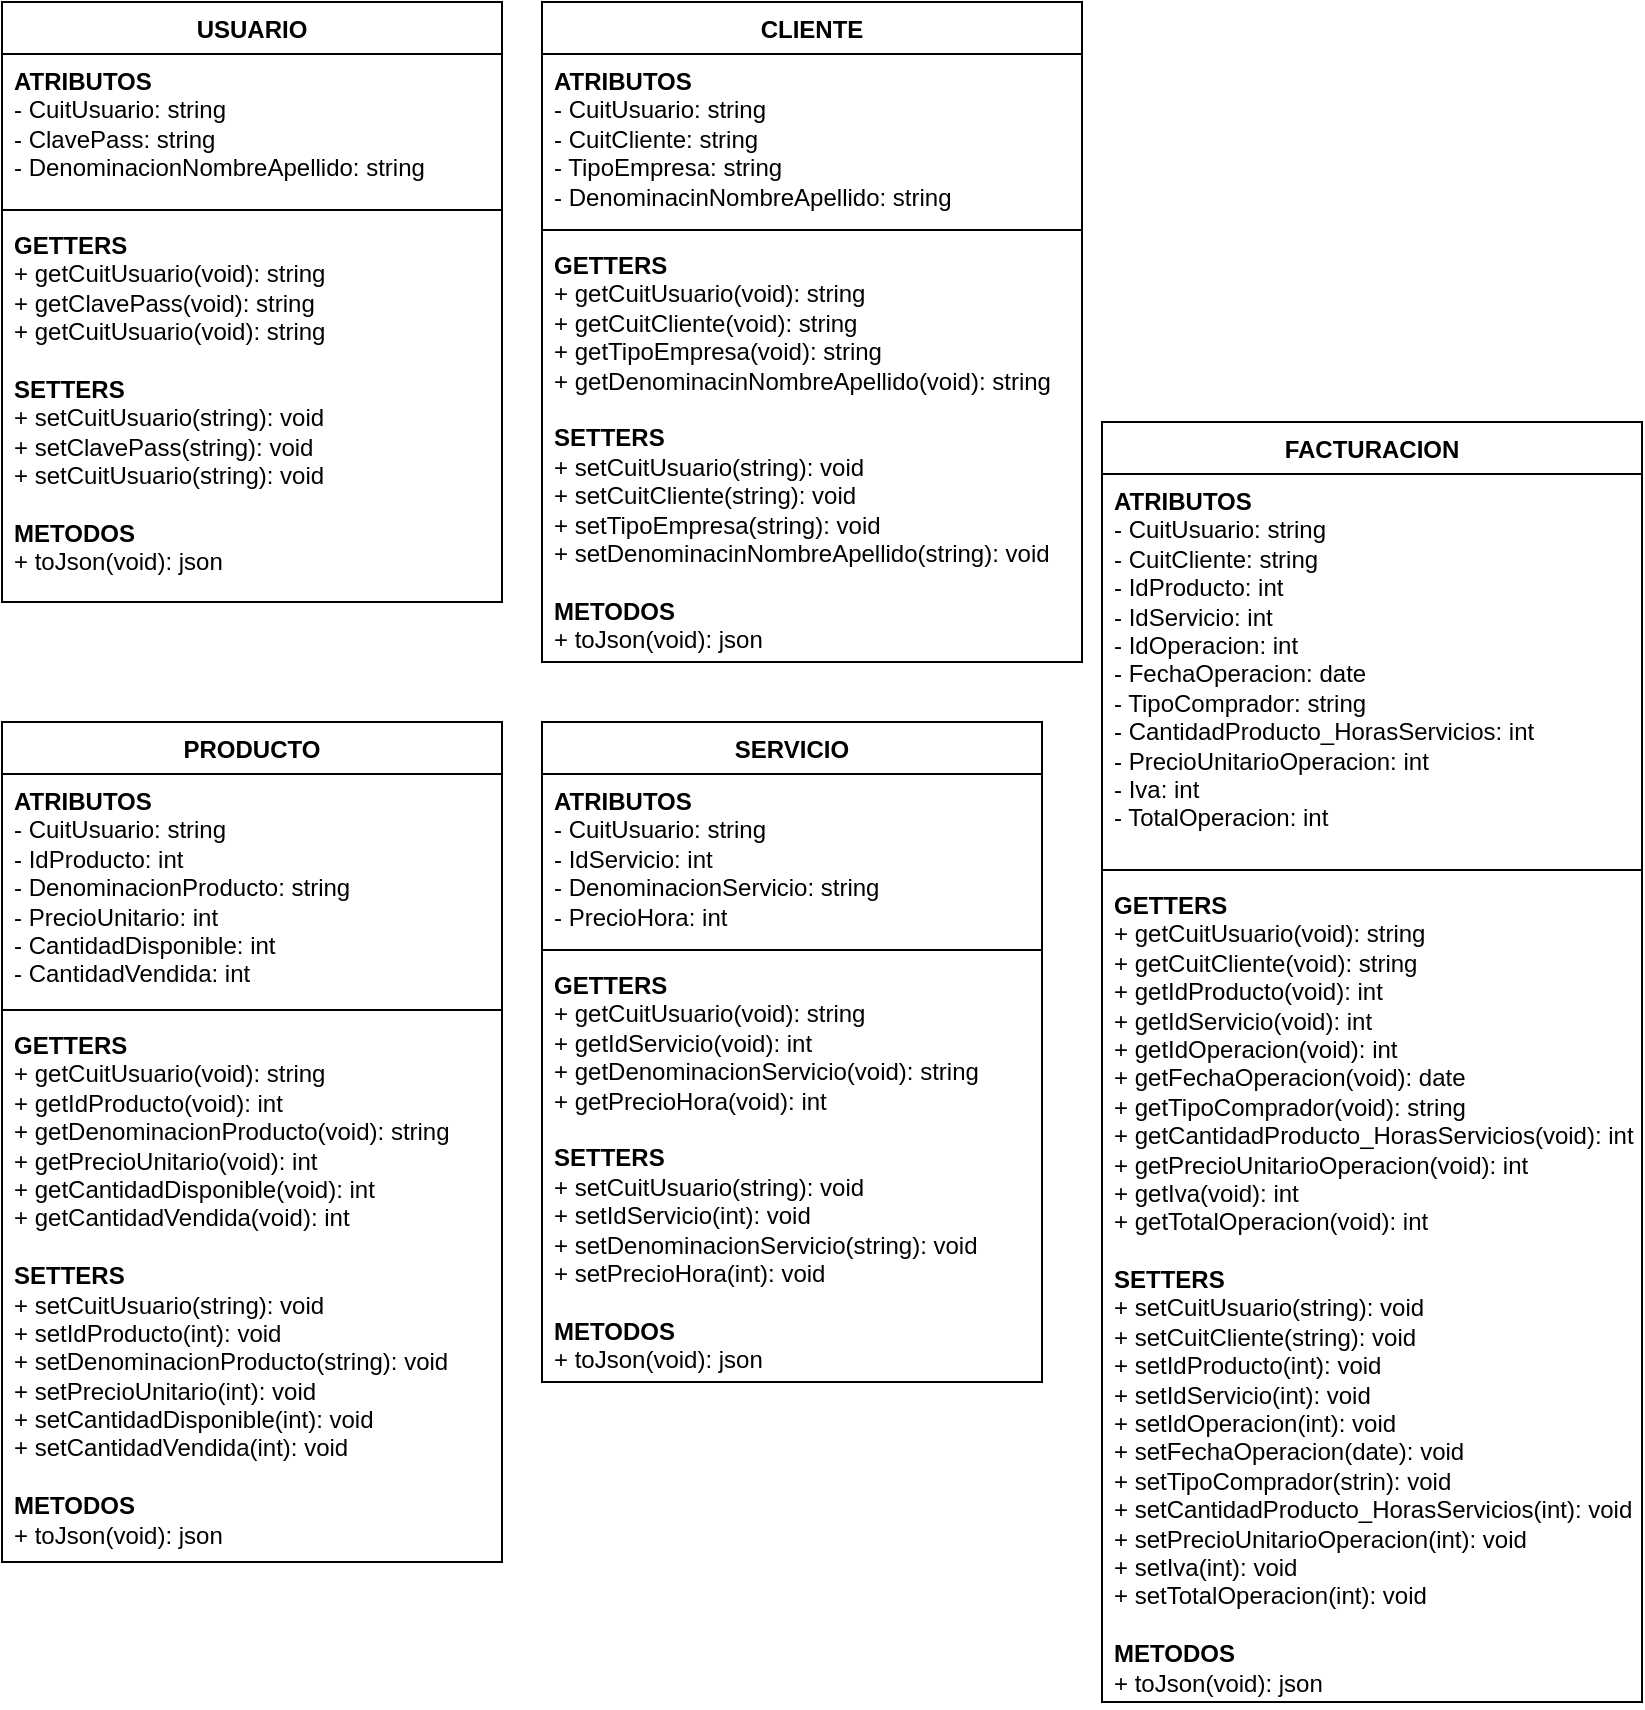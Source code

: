 <mxfile version="22.1.0" type="google">
  <diagram name="Página-1" id="eU_OnjKHGl1l2keSFJ5w">
    <mxGraphModel grid="1" page="1" gridSize="10" guides="1" tooltips="1" connect="1" arrows="1" fold="1" pageScale="1" pageWidth="827" pageHeight="1169" math="0" shadow="0">
      <root>
        <mxCell id="0" />
        <mxCell id="1" parent="0" />
        <mxCell id="cxnvhBLDz_0zPYzMjyCC-1" value="USUARIO" style="swimlane;fontStyle=1;align=center;verticalAlign=top;childLayout=stackLayout;horizontal=1;startSize=26;horizontalStack=0;resizeParent=1;resizeParentMax=0;resizeLast=0;collapsible=1;marginBottom=0;whiteSpace=wrap;html=1;" vertex="1" parent="1">
          <mxGeometry y="40" width="250" height="300" as="geometry" />
        </mxCell>
        <mxCell id="cxnvhBLDz_0zPYzMjyCC-2" value="&lt;b&gt;ATRIBUTOS&lt;/b&gt;&lt;br&gt;- CuitUsuario: string&amp;nbsp;&lt;br&gt;- ClavePass: string&lt;br&gt;- DenominacionNombreApellido: string" style="text;strokeColor=none;fillColor=none;align=left;verticalAlign=top;spacingLeft=4;spacingRight=4;overflow=hidden;rotatable=0;points=[[0,0.5],[1,0.5]];portConstraint=eastwest;whiteSpace=wrap;html=1;" vertex="1" parent="cxnvhBLDz_0zPYzMjyCC-1">
          <mxGeometry y="26" width="250" height="74" as="geometry" />
        </mxCell>
        <mxCell id="cxnvhBLDz_0zPYzMjyCC-3" value="" style="line;strokeWidth=1;fillColor=none;align=left;verticalAlign=middle;spacingTop=-1;spacingLeft=3;spacingRight=3;rotatable=0;labelPosition=right;points=[];portConstraint=eastwest;strokeColor=inherit;" vertex="1" parent="cxnvhBLDz_0zPYzMjyCC-1">
          <mxGeometry y="100" width="250" height="8" as="geometry" />
        </mxCell>
        <mxCell id="cxnvhBLDz_0zPYzMjyCC-4" value="&lt;b&gt;GETTERS&lt;/b&gt;&lt;br&gt;+ getCuitUsuario(void): string&lt;br&gt;+ getClavePass(void): string&lt;br style=&quot;border-color: var(--border-color);&quot;&gt;+ getCuitUsuario(void): string&lt;br&gt;&lt;br&gt;&lt;b&gt;SETTERS&lt;/b&gt;&lt;br&gt;+ setCuitUsuario(string): void&lt;br style=&quot;border-color: var(--border-color);&quot;&gt;+ setClavePass(string): void&lt;br style=&quot;border-color: var(--border-color);&quot;&gt;+ setCuitUsuario(string): void&lt;br&gt;&lt;br&gt;&lt;b&gt;METODOS&lt;/b&gt;&lt;br&gt;+ toJson(void): json" style="text;strokeColor=none;fillColor=none;align=left;verticalAlign=top;spacingLeft=4;spacingRight=4;overflow=hidden;rotatable=0;points=[[0,0.5],[1,0.5]];portConstraint=eastwest;whiteSpace=wrap;html=1;" vertex="1" parent="cxnvhBLDz_0zPYzMjyCC-1">
          <mxGeometry y="108" width="250" height="192" as="geometry" />
        </mxCell>
        <mxCell id="cxnvhBLDz_0zPYzMjyCC-22" value="CLIENTE" style="swimlane;fontStyle=1;align=center;verticalAlign=top;childLayout=stackLayout;horizontal=1;startSize=26;horizontalStack=0;resizeParent=1;resizeParentMax=0;resizeLast=0;collapsible=1;marginBottom=0;whiteSpace=wrap;html=1;" vertex="1" parent="1">
          <mxGeometry x="270" y="40" width="270" height="330" as="geometry" />
        </mxCell>
        <mxCell id="cxnvhBLDz_0zPYzMjyCC-23" value="&lt;b&gt;ATRIBUTOS&lt;/b&gt;&lt;br&gt;- CuitUsuario: string&lt;br&gt;- CuitCliente: string&lt;br&gt;- TipoEmpresa: string&lt;br&gt;- DenominacinNombreApellido: string" style="text;strokeColor=none;fillColor=none;align=left;verticalAlign=top;spacingLeft=4;spacingRight=4;overflow=hidden;rotatable=0;points=[[0,0.5],[1,0.5]];portConstraint=eastwest;whiteSpace=wrap;html=1;" vertex="1" parent="cxnvhBLDz_0zPYzMjyCC-22">
          <mxGeometry y="26" width="270" height="84" as="geometry" />
        </mxCell>
        <mxCell id="cxnvhBLDz_0zPYzMjyCC-24" value="" style="line;strokeWidth=1;fillColor=none;align=left;verticalAlign=middle;spacingTop=-1;spacingLeft=3;spacingRight=3;rotatable=0;labelPosition=right;points=[];portConstraint=eastwest;strokeColor=inherit;" vertex="1" parent="cxnvhBLDz_0zPYzMjyCC-22">
          <mxGeometry y="110" width="270" height="8" as="geometry" />
        </mxCell>
        <mxCell id="cxnvhBLDz_0zPYzMjyCC-25" value="&lt;b&gt;GETTERS&lt;/b&gt;&lt;br&gt;+ getCuitUsuario(void): string&lt;br style=&quot;border-color: var(--border-color);&quot;&gt;+ getCuitCliente(void): string&lt;br style=&quot;border-color: var(--border-color);&quot;&gt;+ getTipoEmpresa(void): string&lt;br style=&quot;border-color: var(--border-color);&quot;&gt;+ getDenominacinNombreApellido(void): string&lt;br&gt;&lt;br&gt;&lt;b&gt;SETTERS&lt;/b&gt;&lt;br&gt;+ setCuitUsuario(string): void&lt;br style=&quot;border-color: var(--border-color);&quot;&gt;+ setCuitCliente(string): void&lt;br style=&quot;border-color: var(--border-color);&quot;&gt;+ setTipoEmpresa(string): void&lt;br style=&quot;border-color: var(--border-color);&quot;&gt;+ setDenominacinNombreApellido(string): void&lt;br&gt;&lt;br&gt;&lt;b&gt;METODOS&lt;br&gt;&lt;/b&gt;+ toJson(void): json&lt;b&gt;&lt;br&gt;&lt;/b&gt;" style="text;strokeColor=none;fillColor=none;align=left;verticalAlign=top;spacingLeft=4;spacingRight=4;overflow=hidden;rotatable=0;points=[[0,0.5],[1,0.5]];portConstraint=eastwest;whiteSpace=wrap;html=1;" vertex="1" parent="cxnvhBLDz_0zPYzMjyCC-22">
          <mxGeometry y="118" width="270" height="212" as="geometry" />
        </mxCell>
        <mxCell id="cxnvhBLDz_0zPYzMjyCC-26" value="PRODUCTO" style="swimlane;fontStyle=1;align=center;verticalAlign=top;childLayout=stackLayout;horizontal=1;startSize=26;horizontalStack=0;resizeParent=1;resizeParentMax=0;resizeLast=0;collapsible=1;marginBottom=0;whiteSpace=wrap;html=1;" vertex="1" parent="1">
          <mxGeometry y="400" width="250" height="420" as="geometry" />
        </mxCell>
        <mxCell id="cxnvhBLDz_0zPYzMjyCC-27" value="&lt;b&gt;ATRIBUTOS&lt;/b&gt;&lt;br&gt;- CuitUsuario: string&amp;nbsp;&lt;br&gt;- IdProducto: int&lt;br&gt;- DenominacionProducto: string&lt;br&gt;- PrecioUnitario: int&lt;br&gt;- CantidadDisponible: int&lt;br&gt;- CantidadVendida: int" style="text;strokeColor=none;fillColor=none;align=left;verticalAlign=top;spacingLeft=4;spacingRight=4;overflow=hidden;rotatable=0;points=[[0,0.5],[1,0.5]];portConstraint=eastwest;whiteSpace=wrap;html=1;" vertex="1" parent="cxnvhBLDz_0zPYzMjyCC-26">
          <mxGeometry y="26" width="250" height="114" as="geometry" />
        </mxCell>
        <mxCell id="cxnvhBLDz_0zPYzMjyCC-28" value="" style="line;strokeWidth=1;fillColor=none;align=left;verticalAlign=middle;spacingTop=-1;spacingLeft=3;spacingRight=3;rotatable=0;labelPosition=right;points=[];portConstraint=eastwest;strokeColor=inherit;" vertex="1" parent="cxnvhBLDz_0zPYzMjyCC-26">
          <mxGeometry y="140" width="250" height="8" as="geometry" />
        </mxCell>
        <mxCell id="cxnvhBLDz_0zPYzMjyCC-29" value="&lt;b&gt;GETTERS&lt;/b&gt;&lt;br&gt;+ getCuitUsuario(void): string&amp;nbsp;&lt;br style=&quot;border-color: var(--border-color);&quot;&gt;+ getIdProducto(void): int&lt;br style=&quot;border-color: var(--border-color);&quot;&gt;+ getDenominacionProducto(void): string&lt;br style=&quot;border-color: var(--border-color);&quot;&gt;+ getPrecioUnitario(void): int&lt;br style=&quot;border-color: var(--border-color);&quot;&gt;+ getCantidadDisponible(void): int&lt;br style=&quot;border-color: var(--border-color);&quot;&gt;+ getCantidadVendida(void): int&lt;br&gt;&lt;br&gt;&lt;b&gt;SETTERS&lt;/b&gt;&lt;br&gt;+ setCuitUsuario(string): void&lt;br style=&quot;border-color: var(--border-color);&quot;&gt;+ setIdProducto(int): void&lt;br style=&quot;border-color: var(--border-color);&quot;&gt;+ setDenominacionProducto(string): void&lt;br style=&quot;border-color: var(--border-color);&quot;&gt;+ setPrecioUnitario(int): void&lt;br style=&quot;border-color: var(--border-color);&quot;&gt;+ setCantidadDisponible(int): void&lt;br style=&quot;border-color: var(--border-color);&quot;&gt;+ setCantidadVendida(int): void&lt;br style=&quot;border-color: var(--border-color);&quot;&gt;&lt;br&gt;&lt;b&gt;METODOS&lt;br&gt;&lt;/b&gt;+ toJson(void): json&lt;b&gt;&lt;br&gt;&lt;/b&gt;" style="text;strokeColor=none;fillColor=none;align=left;verticalAlign=top;spacingLeft=4;spacingRight=4;overflow=hidden;rotatable=0;points=[[0,0.5],[1,0.5]];portConstraint=eastwest;whiteSpace=wrap;html=1;" vertex="1" parent="cxnvhBLDz_0zPYzMjyCC-26">
          <mxGeometry y="148" width="250" height="272" as="geometry" />
        </mxCell>
        <mxCell id="cxnvhBLDz_0zPYzMjyCC-30" value="SERVICIO" style="swimlane;fontStyle=1;align=center;verticalAlign=top;childLayout=stackLayout;horizontal=1;startSize=26;horizontalStack=0;resizeParent=1;resizeParentMax=0;resizeLast=0;collapsible=1;marginBottom=0;whiteSpace=wrap;html=1;" vertex="1" parent="1">
          <mxGeometry x="270" y="400" width="250" height="330" as="geometry" />
        </mxCell>
        <mxCell id="cxnvhBLDz_0zPYzMjyCC-31" value="&lt;b&gt;ATRIBUTOS&lt;/b&gt;&lt;br&gt;- CuitUsuario: string&amp;nbsp;&lt;br&gt;- IdServicio: int&lt;br&gt;- DenominacionServicio: string&lt;br&gt;- PrecioHora: int&lt;br&gt;" style="text;strokeColor=none;fillColor=none;align=left;verticalAlign=top;spacingLeft=4;spacingRight=4;overflow=hidden;rotatable=0;points=[[0,0.5],[1,0.5]];portConstraint=eastwest;whiteSpace=wrap;html=1;" vertex="1" parent="cxnvhBLDz_0zPYzMjyCC-30">
          <mxGeometry y="26" width="250" height="84" as="geometry" />
        </mxCell>
        <mxCell id="cxnvhBLDz_0zPYzMjyCC-32" value="" style="line;strokeWidth=1;fillColor=none;align=left;verticalAlign=middle;spacingTop=-1;spacingLeft=3;spacingRight=3;rotatable=0;labelPosition=right;points=[];portConstraint=eastwest;strokeColor=inherit;" vertex="1" parent="cxnvhBLDz_0zPYzMjyCC-30">
          <mxGeometry y="110" width="250" height="8" as="geometry" />
        </mxCell>
        <mxCell id="cxnvhBLDz_0zPYzMjyCC-33" value="&lt;b&gt;GETTERS&lt;/b&gt;&lt;br&gt;+ getCuitUsuario(void): string&amp;nbsp;&lt;br style=&quot;border-color: var(--border-color);&quot;&gt;+ getIdServicio(void): int&lt;br style=&quot;border-color: var(--border-color);&quot;&gt;+ getDenominacionServicio(void): string&lt;br style=&quot;border-color: var(--border-color);&quot;&gt;+ getPrecioHora(void): int&lt;br&gt;&lt;br&gt;&lt;b&gt;SETTERS&lt;/b&gt;&lt;br&gt;+ setCuitUsuario(string): void&lt;br style=&quot;border-color: var(--border-color);&quot;&gt;+ setIdServicio(int): void&lt;br style=&quot;border-color: var(--border-color);&quot;&gt;+ setDenominacionServicio(string): void&lt;br style=&quot;border-color: var(--border-color);&quot;&gt;+ setPrecioHora(int): void&lt;br&gt;&lt;br&gt;&lt;b&gt;METODOS&lt;br&gt;&lt;/b&gt;+ toJson(void): json&lt;b&gt;&lt;br&gt;&lt;/b&gt;" style="text;strokeColor=none;fillColor=none;align=left;verticalAlign=top;spacingLeft=4;spacingRight=4;overflow=hidden;rotatable=0;points=[[0,0.5],[1,0.5]];portConstraint=eastwest;whiteSpace=wrap;html=1;" vertex="1" parent="cxnvhBLDz_0zPYzMjyCC-30">
          <mxGeometry y="118" width="250" height="212" as="geometry" />
        </mxCell>
        <mxCell id="cxnvhBLDz_0zPYzMjyCC-35" value="FACTURACION" style="swimlane;fontStyle=1;align=center;verticalAlign=top;childLayout=stackLayout;horizontal=1;startSize=26;horizontalStack=0;resizeParent=1;resizeParentMax=0;resizeLast=0;collapsible=1;marginBottom=0;whiteSpace=wrap;html=1;" vertex="1" parent="1">
          <mxGeometry x="550" y="250" width="270" height="640" as="geometry" />
        </mxCell>
        <mxCell id="cxnvhBLDz_0zPYzMjyCC-36" value="&lt;b&gt;ATRIBUTOS&lt;/b&gt;&lt;br&gt;- CuitUsuario: string&amp;nbsp;&lt;br&gt;- CuitCliente: string&amp;nbsp;&lt;br&gt;- IdProducto: int&lt;br&gt;- IdServicio: int&lt;br&gt;- IdOperacion: int&lt;br&gt;- FechaOperacion: date&lt;br&gt;- TipoComprador: string&lt;br&gt;- CantidadProducto_HorasServicios: int&lt;br&gt;- PrecioUnitarioOperacion: int&lt;br&gt;- Iva: int&lt;br&gt;- TotalOperacion: int" style="text;strokeColor=none;fillColor=none;align=left;verticalAlign=top;spacingLeft=4;spacingRight=4;overflow=hidden;rotatable=0;points=[[0,0.5],[1,0.5]];portConstraint=eastwest;whiteSpace=wrap;html=1;" vertex="1" parent="cxnvhBLDz_0zPYzMjyCC-35">
          <mxGeometry y="26" width="270" height="194" as="geometry" />
        </mxCell>
        <mxCell id="cxnvhBLDz_0zPYzMjyCC-37" value="" style="line;strokeWidth=1;fillColor=none;align=left;verticalAlign=middle;spacingTop=-1;spacingLeft=3;spacingRight=3;rotatable=0;labelPosition=right;points=[];portConstraint=eastwest;strokeColor=inherit;" vertex="1" parent="cxnvhBLDz_0zPYzMjyCC-35">
          <mxGeometry y="220" width="270" height="8" as="geometry" />
        </mxCell>
        <mxCell id="cxnvhBLDz_0zPYzMjyCC-38" value="&lt;b&gt;GETTERS&lt;/b&gt;&lt;br&gt;+ getCuitUsuario(void): string&amp;nbsp;&lt;br style=&quot;border-color: var(--border-color);&quot;&gt;+ getCuitCliente(void): string&amp;nbsp;&lt;br style=&quot;border-color: var(--border-color);&quot;&gt;+ getIdProducto(void): int&lt;br style=&quot;border-color: var(--border-color);&quot;&gt;+ getIdServicio(void): int&lt;br style=&quot;border-color: var(--border-color);&quot;&gt;+ getIdOperacion(void): int&lt;br style=&quot;border-color: var(--border-color);&quot;&gt;+ getFechaOperacion(void): date&lt;br style=&quot;border-color: var(--border-color);&quot;&gt;+ getTipoComprador(void): string&lt;br style=&quot;border-color: var(--border-color);&quot;&gt;+ getCantidadProducto_HorasServicios(void): int&lt;br style=&quot;border-color: var(--border-color);&quot;&gt;+ getPrecioUnitarioOperacion(void): int&lt;br style=&quot;border-color: var(--border-color);&quot;&gt;+ getIva(void): int&lt;br style=&quot;border-color: var(--border-color);&quot;&gt;+ getTotalOperacion(void): int&lt;br&gt;&lt;br&gt;&lt;b&gt;SETTERS&lt;/b&gt;&lt;br&gt;+ setCuitUsuario(string): void&lt;br style=&quot;border-color: var(--border-color);&quot;&gt;+ setCuitCliente(string): void&lt;br style=&quot;border-color: var(--border-color);&quot;&gt;+ setIdProducto(int): void&lt;br style=&quot;border-color: var(--border-color);&quot;&gt;+ setIdServicio(int): void&lt;br style=&quot;border-color: var(--border-color);&quot;&gt;+ setIdOperacion(int): void&lt;br style=&quot;border-color: var(--border-color);&quot;&gt;+ setFechaOperacion(date): void&lt;br style=&quot;border-color: var(--border-color);&quot;&gt;+ setTipoComprador(strin): void&lt;br style=&quot;border-color: var(--border-color);&quot;&gt;+ setCantidadProducto_HorasServicios(int): void&lt;br style=&quot;border-color: var(--border-color);&quot;&gt;+ setPrecioUnitarioOperacion(int): void&lt;br style=&quot;border-color: var(--border-color);&quot;&gt;+ setIva(int): void&lt;br style=&quot;border-color: var(--border-color);&quot;&gt;+ setTotalOperacion(int): void&lt;br style=&quot;border-color: var(--border-color);&quot;&gt;&lt;br&gt;&lt;b&gt;METODOS&lt;br&gt;&lt;/b&gt;+ toJson(void): json&lt;b&gt;&lt;br&gt;&lt;/b&gt;" style="text;strokeColor=none;fillColor=none;align=left;verticalAlign=top;spacingLeft=4;spacingRight=4;overflow=hidden;rotatable=0;points=[[0,0.5],[1,0.5]];portConstraint=eastwest;whiteSpace=wrap;html=1;" vertex="1" parent="cxnvhBLDz_0zPYzMjyCC-35">
          <mxGeometry y="228" width="270" height="412" as="geometry" />
        </mxCell>
      </root>
    </mxGraphModel>
  </diagram>
</mxfile>
